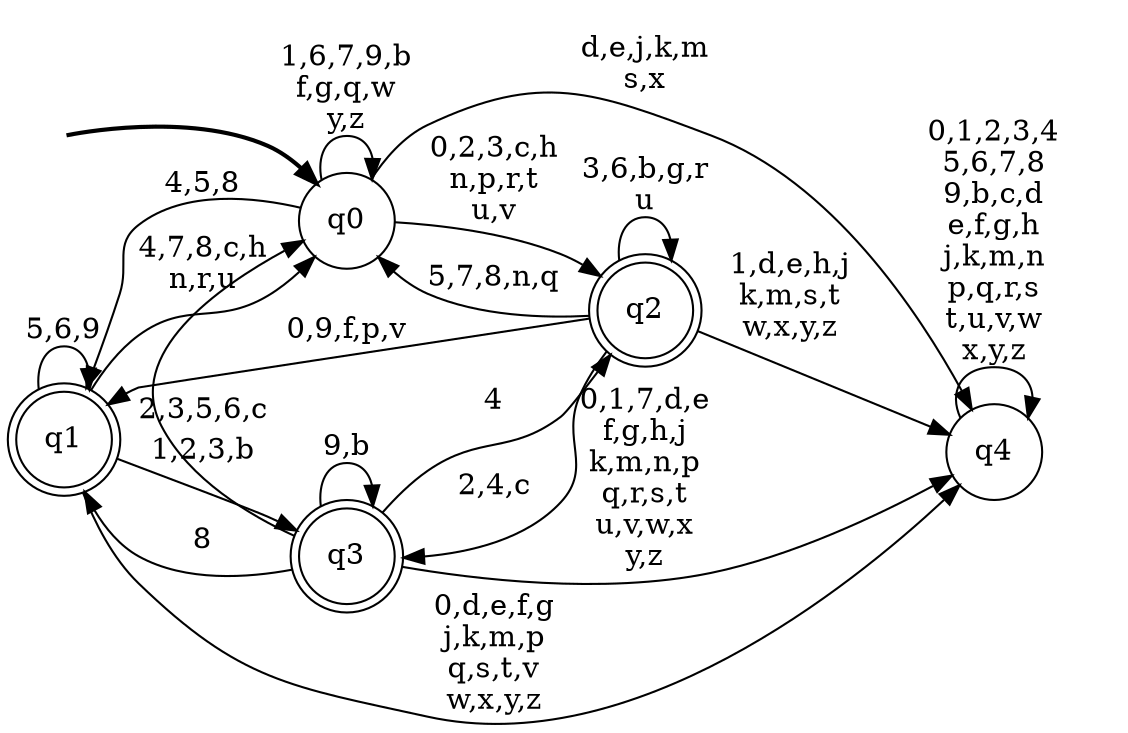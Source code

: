 digraph BlueStar {
__start0 [style = invis, shape = none, label = "", width = 0, height = 0];

rankdir=LR;
size="8,5";

s0 [style="filled", color="black", fillcolor="white" shape="circle", label="q0"];
s1 [style="rounded,filled", color="black", fillcolor="white" shape="doublecircle", label="q1"];
s2 [style="rounded,filled", color="black", fillcolor="white" shape="doublecircle", label="q2"];
s3 [style="rounded,filled", color="black", fillcolor="white" shape="doublecircle", label="q3"];
s4 [style="filled", color="black", fillcolor="white" shape="circle", label="q4"];
subgraph cluster_main { 
	graph [pad=".75", ranksep="0.15", nodesep="0.15"];
	 style=invis; 
	__start0 -> s0 [penwidth=2];
}
s0 -> s0 [label="1,6,7,9,b\nf,g,q,w\ny,z"];
s0 -> s1 [label="4,5,8"];
s0 -> s2 [label="0,2,3,c,h\nn,p,r,t\nu,v"];
s0 -> s4 [label="d,e,j,k,m\ns,x"];
s1 -> s0 [label="4,7,8,c,h\nn,r,u"];
s1 -> s1 [label="5,6,9"];
s1 -> s3 [label="1,2,3,b"];
s1 -> s4 [label="0,d,e,f,g\nj,k,m,p\nq,s,t,v\nw,x,y,z"];
s2 -> s0 [label="5,7,8,n,q"];
s2 -> s1 [label="0,9,f,p,v"];
s2 -> s2 [label="3,6,b,g,r\nu"];
s2 -> s3 [label="2,4,c"];
s2 -> s4 [label="1,d,e,h,j\nk,m,s,t\nw,x,y,z"];
s3 -> s0 [label="2,3,5,6,c"];
s3 -> s1 [label="8"];
s3 -> s2 [label="4"];
s3 -> s3 [label="9,b"];
s3 -> s4 [label="0,1,7,d,e\nf,g,h,j\nk,m,n,p\nq,r,s,t\nu,v,w,x\ny,z"];
s4 -> s4 [label="0,1,2,3,4\n5,6,7,8\n9,b,c,d\ne,f,g,h\nj,k,m,n\np,q,r,s\nt,u,v,w\nx,y,z"];

}